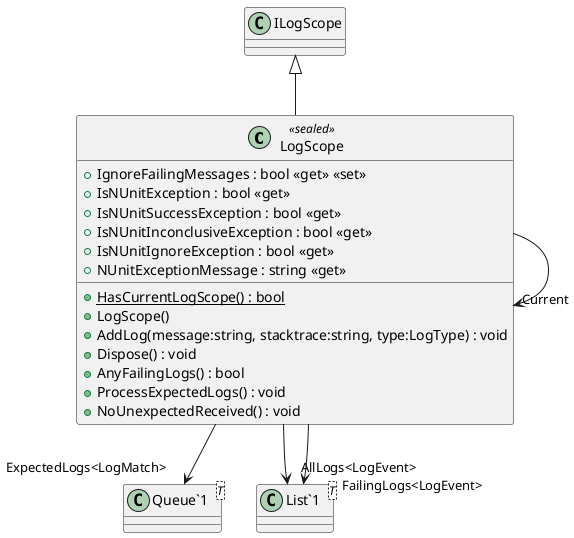 @startuml
class LogScope <<sealed>> {
    + IgnoreFailingMessages : bool <<get>> <<set>>
    + IsNUnitException : bool <<get>>
    + IsNUnitSuccessException : bool <<get>>
    + IsNUnitInconclusiveException : bool <<get>>
    + IsNUnitIgnoreException : bool <<get>>
    + NUnitExceptionMessage : string <<get>>
    + {static} HasCurrentLogScope() : bool
    + LogScope()
    + AddLog(message:string, stacktrace:string, type:LogType) : void
    + Dispose() : void
    + AnyFailingLogs() : bool
    + ProcessExpectedLogs() : void
    + NoUnexpectedReceived() : void
}
class "Queue`1"<T> {
}
class "List`1"<T> {
}
ILogScope <|-- LogScope
LogScope --> "ExpectedLogs<LogMatch>" "Queue`1"
LogScope --> "AllLogs<LogEvent>" "List`1"
LogScope --> "FailingLogs<LogEvent>" "List`1"
LogScope --> "Current" LogScope
@enduml
